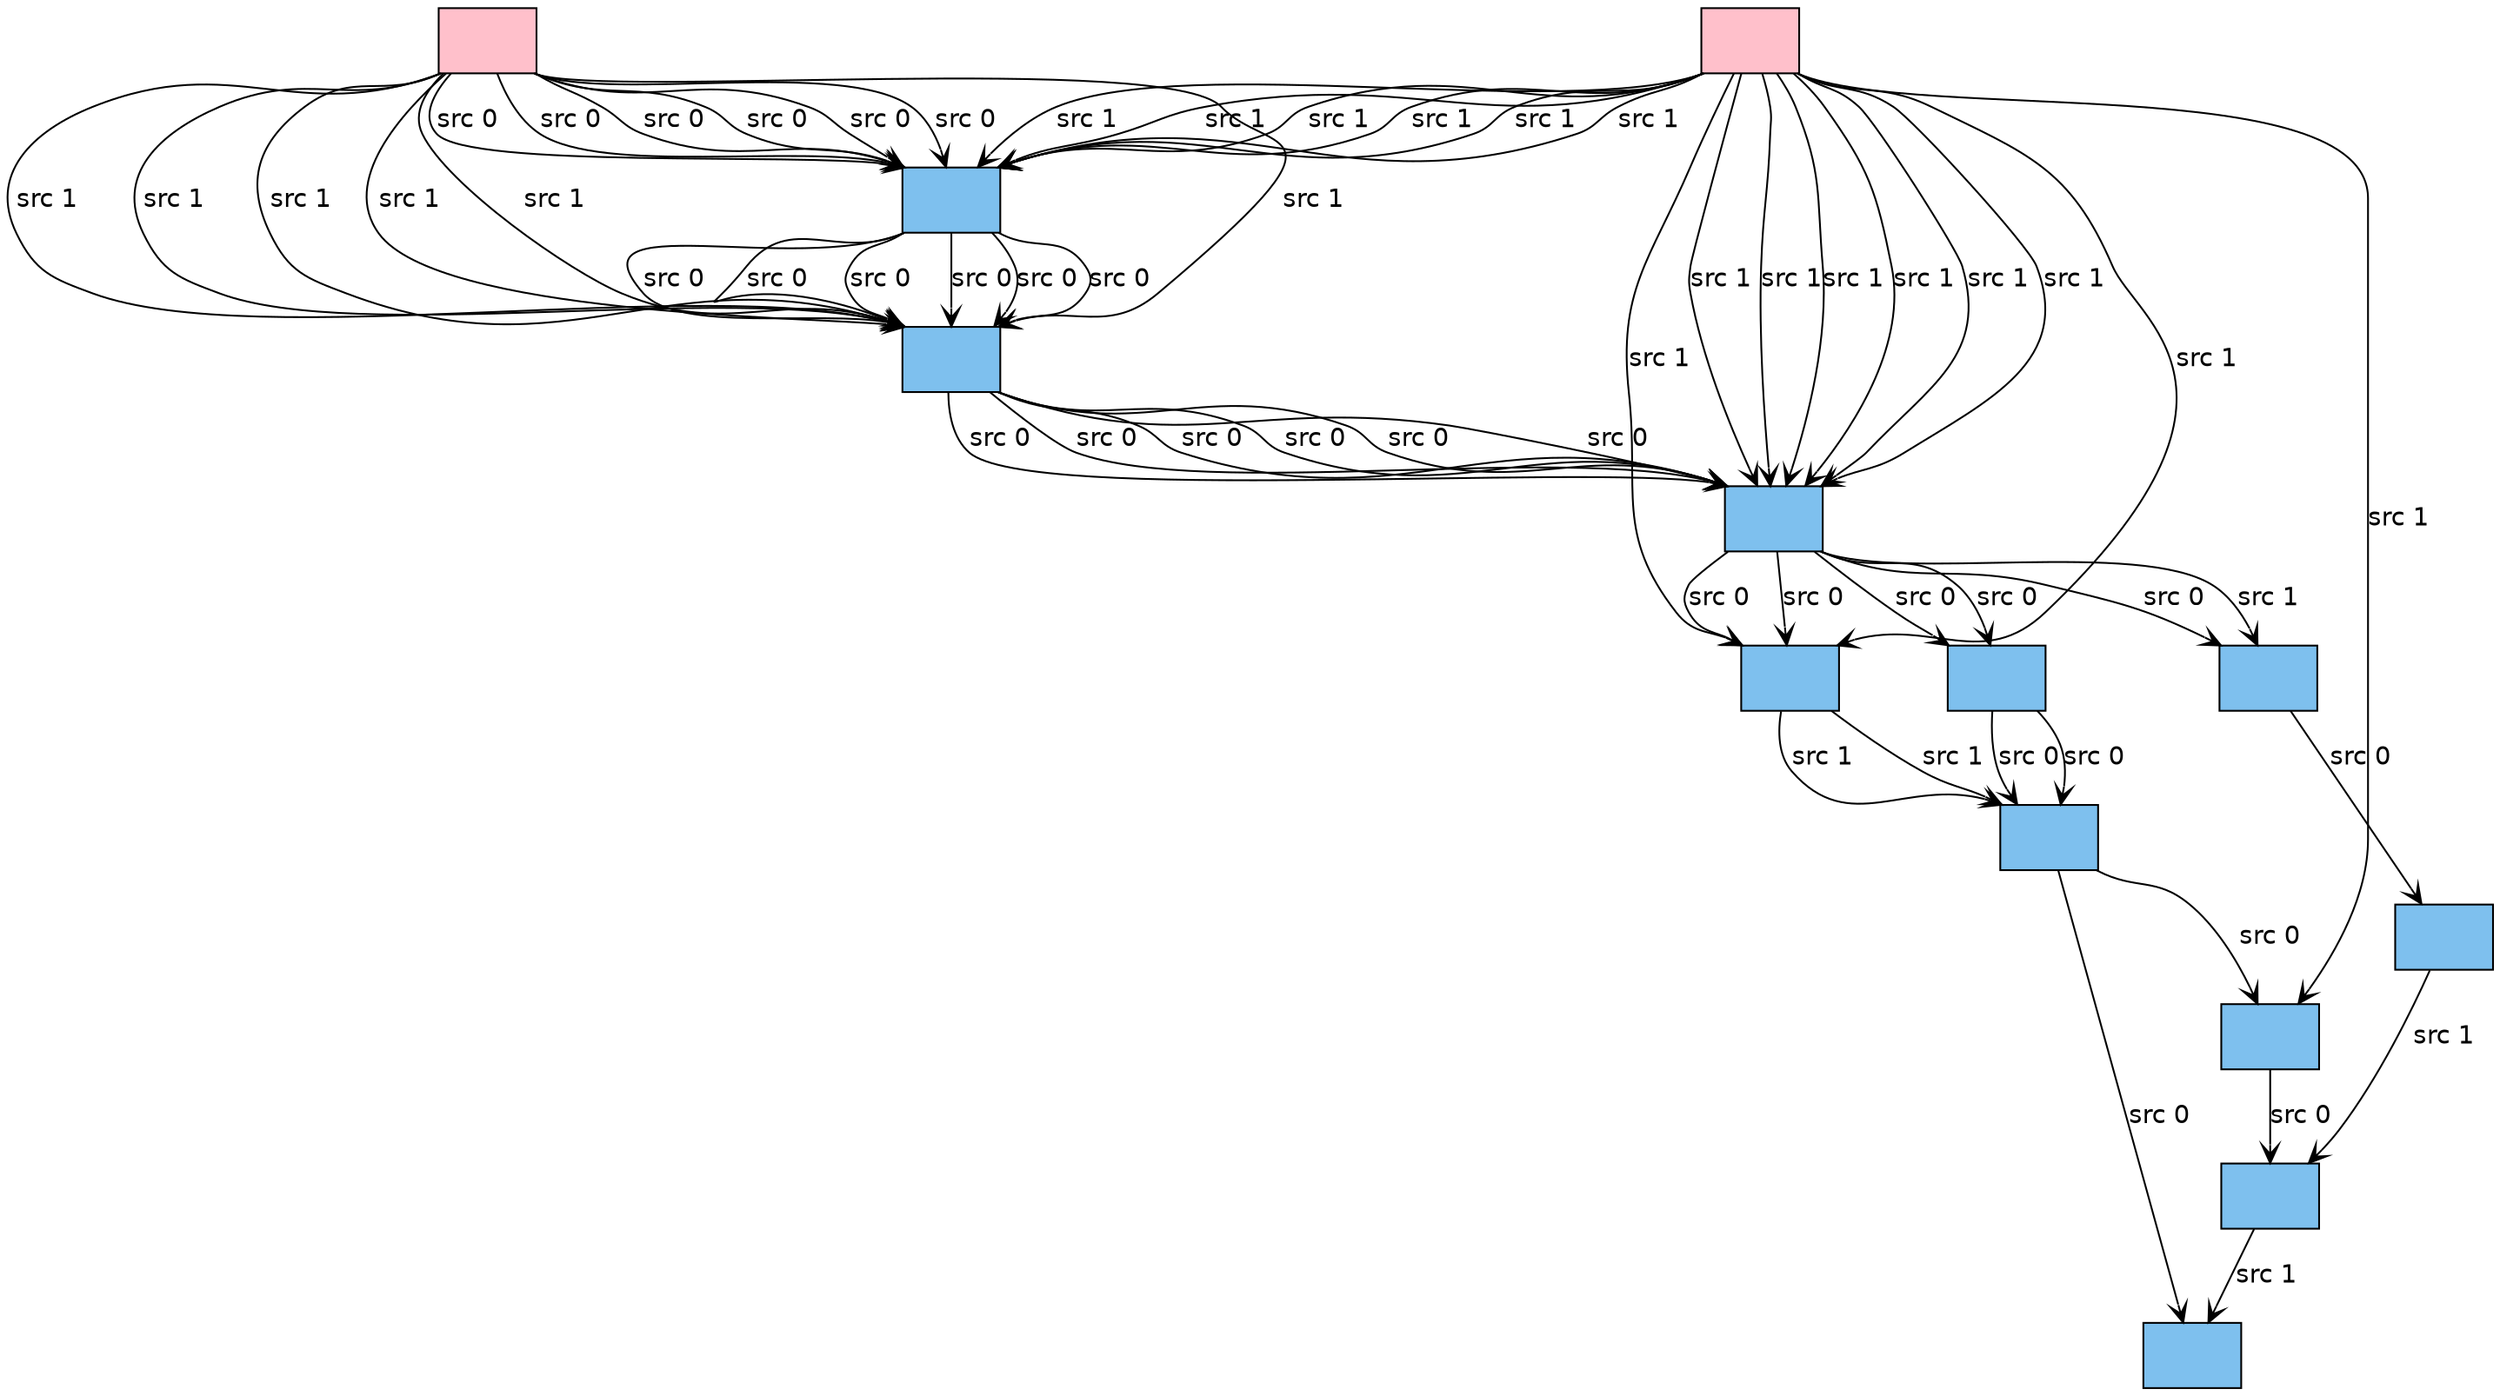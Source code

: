 digraph computation_graph {
  newrank=true;
  rankdir=TD;
  node [fontname="Helvetica", shape=box];
  edge [fontname="Helvetica"];
  "0x2004057fd98" [ style = filled; fillcolor = skyblue2; shape = record; label=""; ]
  "0x2004057fc18" [ style = filled; fillcolor = skyblue2; shape = record; label=""; ]
  "0x2004057fa98" [ style = filled; fillcolor = skyblue2; shape = record; label=""; ]
  "0x2004057f798" [ style = filled; fillcolor = skyblue2; shape = record; label=""; ]
  "0x2004057fd98" [ style = filled; fillcolor = skyblue2; shape = record; label=""; ]
  "0x2004057fc18" [ style = filled; fillcolor = skyblue2; shape = record; label=""; ]
  "0x2004057fa98" [ style = filled; fillcolor = skyblue2; shape = record; label=""; ]
  "0x2004057f918" [ style = filled; fillcolor = skyblue2; shape = record; label=""; ]
  "0x2004057f618" [ style = filled; fillcolor = skyblue2; shape = record; label=""; ]
  "0x2004057fd98" [ style = filled; fillcolor = skyblue2; shape = record; label=""; ]
  "0x2004057fc18" [ style = filled; fillcolor = skyblue2; shape = record; label=""; ]
  "0x2004057fa98" [ style = filled; fillcolor = skyblue2; shape = record; label=""; ]
  "0x2004057f798" [ style = filled; fillcolor = skyblue2; shape = record; label=""; ]
  "0x2004057fd98" [ style = filled; fillcolor = skyblue2; shape = record; label=""; ]
  "0x2004057fc18" [ style = filled; fillcolor = skyblue2; shape = record; label=""; ]
  "0x2004057fa98" [ style = filled; fillcolor = skyblue2; shape = record; label=""; ]
  "0x2004057f918" [ style = filled; fillcolor = skyblue2; shape = record; label=""; ]
  "0x2004057f618" [ style = filled; fillcolor = skyblue2; shape = record; label=""; ]
  "0x2004057f198" [ style = filled; fillcolor = skyblue2; shape = record; label=""; ]
  "0x2004057fd98" [ style = filled; fillcolor = skyblue2; shape = record; label=""; ]
  "0x2004057fc18" [ style = filled; fillcolor = skyblue2; shape = record; label=""; ]
  "0x2004057fa98" [ style = filled; fillcolor = skyblue2; shape = record; label=""; ]
  "0x2004057fd98" [ style = filled; fillcolor = skyblue2; shape = record; label=""; ]
  "0x2004057fc18" [ style = filled; fillcolor = skyblue2; shape = record; label=""; ]
  "0x2004057fa98" [ style = filled; fillcolor = skyblue2; shape = record; label=""; ]
  "0x2004057f498" [ style = filled; fillcolor = skyblue2; shape = record; label=""; ]
  "0x2004057f318" [ style = filled; fillcolor = skyblue2; shape = record; label=""; ]
  "0x2004057f018" [ style = filled; fillcolor = skyblue2; shape = record; label=""; ]
  "0x2004057ee98" [ style = filled; fillcolor = skyblue2; shape = record; label=""; ]
  "0x20040580098" [ style = filled; fillcolor = pink; shape = record; label="<x>"; ]
  "0x2004057ff18" [ style = filled; fillcolor = pink; shape = record; label="<x>"; ]
  "0x20040580098" [ style = filled; fillcolor = pink; shape = record; label="<x>"; ]
  "0x2004057ff18" [ style = filled; fillcolor = pink; shape = record; label="<x>"; ]
  "0x20040580098" [ style = filled; fillcolor = pink; shape = record; label="<x>"; ]
  "0x2004057ff18" [ style = filled; fillcolor = pink; shape = record; label="<x>"; ]
  "0x20040580098" [ style = filled; fillcolor = pink; shape = record; label="<x>"; ]
  "0x2004057ff18" [ style = filled; fillcolor = pink; shape = record; label="<x>"; ]
  "0x2004057ff18" [ style = filled; fillcolor = pink; shape = record; label="<x>"; ]
  "0x20040580098" [ style = filled; fillcolor = pink; shape = record; label="<x>"; ]
  "0x2004057ff18" [ style = filled; fillcolor = pink; shape = record; label="<x>"; ]
  "0x20040580098" [ style = filled; fillcolor = pink; shape = record; label="<x>"; ]
  "0x2004057ff18" [ style = filled; fillcolor = pink; shape = record; label="<x>"; ]
  "0x20040580098" [ style = filled; fillcolor = pink; shape = record; label="<x>"; ]
  "0x2004057ff18" [ style = filled; fillcolor = pink; shape = record; label="<x>"; ]
  "0x20040580098" [ style = filled; fillcolor = pink; shape = record; label="<x>"; ]
  "0x2004057ff18" [ style = filled; fillcolor = pink; shape = record; label="<x>"; ]
  "0x2004057ff18" [ style = filled; fillcolor = pink; shape = record; label="<x>"; ]
  "0x2004057ff18" [ style = filled; fillcolor = pink; shape = record; label="<x>"; ]
  "0x20040580098" [ style = filled; fillcolor = pink; shape = record; label="<x>"; ]
  "0x2004057ff18" [ style = filled; fillcolor = pink; shape = record; label="<x>"; ]
  "0x20040580098" [ style = filled; fillcolor = pink; shape = record; label="<x>"; ]
  "0x2004057ff18" [ style = filled; fillcolor = pink; shape = record; label="<x>"; ]
  "0x20040580098" [ style = filled; fillcolor = pink; shape = record; label="<x>"; ]
  "0x2004057ff18" [ style = filled; fillcolor = pink; shape = record; label="<x>"; ]
  "0x20040580098" [ style = filled; fillcolor = pink; shape = record; label="<x>"; ]
  "0x2004057ff18" [ style = filled; fillcolor = pink; shape = record; label="<x>"; ]
  "0x20040580098":x -> "0x2004057fd98":x [ arrowhead = vee; style = solid; label = "src 0"; ]
  "0x2004057ff18":x -> "0x2004057fd98":x [ arrowhead = vee; style = solid; label = "src 1"; ]
  "0x2004057fd98":x -> "0x2004057fc18":x [ arrowhead = vee; style = solid; label = "src 0"; ]
  "0x20040580098":x -> "0x2004057fc18":x [ arrowhead = vee; style = solid; label = "src 1"; ]
  "0x2004057fc18":x -> "0x2004057fa98":x [ arrowhead = vee; style = solid; label = "src 0"; ]
  "0x2004057ff18":x -> "0x2004057fa98":x [ arrowhead = vee; style = solid; label = "src 1"; ]
  "0x2004057fa98":x -> "0x2004057f798":x [ arrowhead = vee; style = solid; label = "src 0"; ]
  "0x20040580098":x -> "0x2004057fd98":x [ arrowhead = vee; style = solid; label = "src 0"; ]
  "0x2004057ff18":x -> "0x2004057fd98":x [ arrowhead = vee; style = solid; label = "src 1"; ]
  "0x2004057fd98":x -> "0x2004057fc18":x [ arrowhead = vee; style = solid; label = "src 0"; ]
  "0x20040580098":x -> "0x2004057fc18":x [ arrowhead = vee; style = solid; label = "src 1"; ]
  "0x2004057fc18":x -> "0x2004057fa98":x [ arrowhead = vee; style = solid; label = "src 0"; ]
  "0x2004057ff18":x -> "0x2004057fa98":x [ arrowhead = vee; style = solid; label = "src 1"; ]
  "0x2004057fa98":x -> "0x2004057f918":x [ arrowhead = vee; style = solid; label = "src 0"; ]
  "0x2004057ff18":x -> "0x2004057f918":x [ arrowhead = vee; style = solid; label = "src 1"; ]
  "0x2004057f798":x -> "0x2004057f618":x [ arrowhead = vee; style = solid; label = "src 0"; ]
  "0x2004057f918":x -> "0x2004057f618":x [ arrowhead = vee; style = solid; label = "src 1"; ]
  "0x20040580098":x -> "0x2004057fd98":x [ arrowhead = vee; style = solid; label = "src 0"; ]
  "0x2004057ff18":x -> "0x2004057fd98":x [ arrowhead = vee; style = solid; label = "src 1"; ]
  "0x2004057fd98":x -> "0x2004057fc18":x [ arrowhead = vee; style = solid; label = "src 0"; ]
  "0x20040580098":x -> "0x2004057fc18":x [ arrowhead = vee; style = solid; label = "src 1"; ]
  "0x2004057fc18":x -> "0x2004057fa98":x [ arrowhead = vee; style = solid; label = "src 0"; ]
  "0x2004057ff18":x -> "0x2004057fa98":x [ arrowhead = vee; style = solid; label = "src 1"; ]
  "0x2004057fa98":x -> "0x2004057f798":x [ arrowhead = vee; style = solid; label = "src 0"; ]
  "0x20040580098":x -> "0x2004057fd98":x [ arrowhead = vee; style = solid; label = "src 0"; ]
  "0x2004057ff18":x -> "0x2004057fd98":x [ arrowhead = vee; style = solid; label = "src 1"; ]
  "0x2004057fd98":x -> "0x2004057fc18":x [ arrowhead = vee; style = solid; label = "src 0"; ]
  "0x20040580098":x -> "0x2004057fc18":x [ arrowhead = vee; style = solid; label = "src 1"; ]
  "0x2004057fc18":x -> "0x2004057fa98":x [ arrowhead = vee; style = solid; label = "src 0"; ]
  "0x2004057ff18":x -> "0x2004057fa98":x [ arrowhead = vee; style = solid; label = "src 1"; ]
  "0x2004057fa98":x -> "0x2004057f918":x [ arrowhead = vee; style = solid; label = "src 0"; ]
  "0x2004057ff18":x -> "0x2004057f918":x [ arrowhead = vee; style = solid; label = "src 1"; ]
  "0x2004057f798":x -> "0x2004057f618":x [ arrowhead = vee; style = solid; label = "src 0"; ]
  "0x2004057f918":x -> "0x2004057f618":x [ arrowhead = vee; style = solid; label = "src 1"; ]
  "0x2004057f618":x -> "0x2004057f198":x [ arrowhead = vee; style = solid; label = "src 0"; ]
  "0x2004057ff18":x -> "0x2004057f198":x [ arrowhead = vee; style = solid; label = "src 1"; ]
  "0x20040580098":x -> "0x2004057fd98":x [ arrowhead = vee; style = solid; label = "src 0"; ]
  "0x2004057ff18":x -> "0x2004057fd98":x [ arrowhead = vee; style = solid; label = "src 1"; ]
  "0x2004057fd98":x -> "0x2004057fc18":x [ arrowhead = vee; style = solid; label = "src 0"; ]
  "0x20040580098":x -> "0x2004057fc18":x [ arrowhead = vee; style = solid; label = "src 1"; ]
  "0x2004057fc18":x -> "0x2004057fa98":x [ arrowhead = vee; style = solid; label = "src 0"; ]
  "0x2004057ff18":x -> "0x2004057fa98":x [ arrowhead = vee; style = solid; label = "src 1"; ]
  "0x20040580098":x -> "0x2004057fd98":x [ arrowhead = vee; style = solid; label = "src 0"; ]
  "0x2004057ff18":x -> "0x2004057fd98":x [ arrowhead = vee; style = solid; label = "src 1"; ]
  "0x2004057fd98":x -> "0x2004057fc18":x [ arrowhead = vee; style = solid; label = "src 0"; ]
  "0x20040580098":x -> "0x2004057fc18":x [ arrowhead = vee; style = solid; label = "src 1"; ]
  "0x2004057fc18":x -> "0x2004057fa98":x [ arrowhead = vee; style = solid; label = "src 0"; ]
  "0x2004057ff18":x -> "0x2004057fa98":x [ arrowhead = vee; style = solid; label = "src 1"; ]
  "0x2004057fa98":x -> "0x2004057f498":x [ arrowhead = vee; style = solid; label = "src 0"; ]
  "0x2004057fa98":x -> "0x2004057f498":x [ arrowhead = vee; style = solid; label = "src 1"; ]
  "0x2004057f498":x -> "0x2004057f318":x [ arrowhead = vee; style = solid; label = "src 0"; ]
  "0x2004057f198":x -> "0x2004057f018":x [ arrowhead = vee; style = solid; label = "src 0"; ]
  "0x2004057f318":x -> "0x2004057f018":x [ arrowhead = vee; style = solid; label = "src 1"; ]
  "0x2004057f618":x -> "0x2004057ee98":x [ arrowhead = vee; style = solid; label = "src 0"; ]
  "0x2004057f018":x -> "0x2004057ee98":x [ arrowhead = vee; style = solid; label = "src 1"; ]
}
